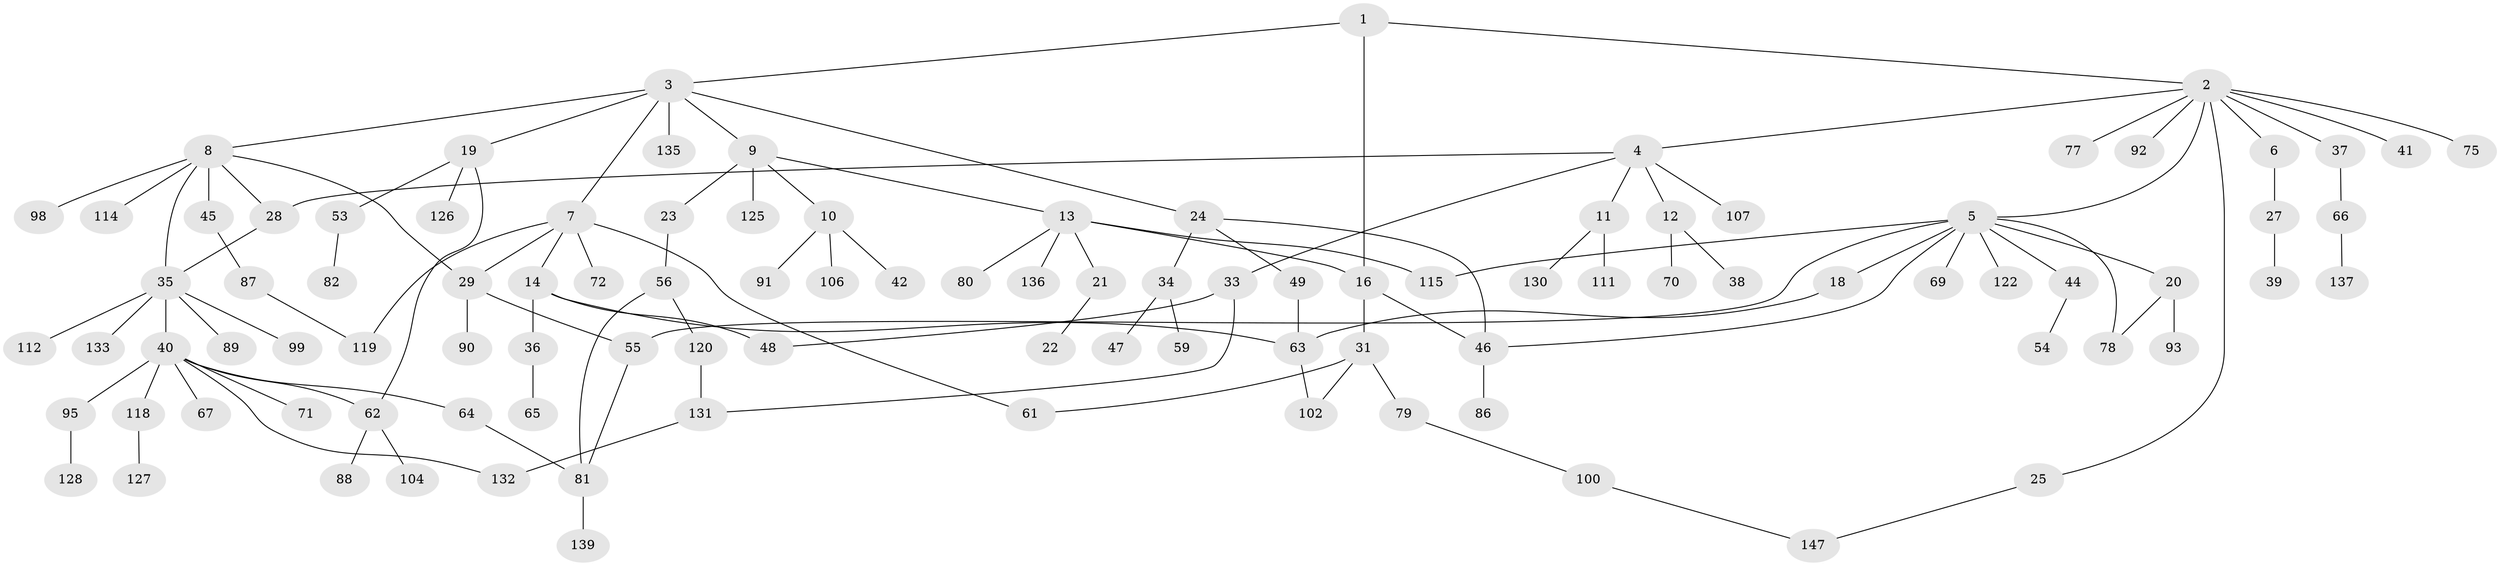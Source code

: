 // original degree distribution, {4: 0.10204081632653061, 9: 0.013605442176870748, 7: 0.02040816326530612, 6: 0.013605442176870748, 2: 0.3129251700680272, 5: 0.013605442176870748, 3: 0.14965986394557823, 1: 0.3741496598639456}
// Generated by graph-tools (version 1.1) at 2025/10/02/27/25 16:10:55]
// undirected, 103 vertices, 123 edges
graph export_dot {
graph [start="1"]
  node [color=gray90,style=filled];
  1 [super="+129"];
  2 [super="+32"];
  3;
  4 [super="+94"];
  5 [super="+15"];
  6;
  7 [super="+110"];
  8 [super="+108"];
  9 [super="+113"];
  10 [super="+52"];
  11 [super="+96"];
  12 [super="+17"];
  13 [super="+30"];
  14 [super="+26"];
  16 [super="+76"];
  18 [super="+140"];
  19 [super="+109"];
  20;
  21 [super="+101"];
  22;
  23 [super="+73"];
  24;
  25;
  27;
  28 [super="+43"];
  29 [super="+74"];
  31 [super="+145"];
  33 [super="+105"];
  34 [super="+50"];
  35 [super="+60"];
  36;
  37 [super="+57"];
  38;
  39;
  40 [super="+58"];
  41;
  42;
  44;
  45 [super="+83"];
  46;
  47;
  48;
  49 [super="+51"];
  53;
  54 [super="+68"];
  55 [super="+116"];
  56 [super="+84"];
  59 [super="+134"];
  61;
  62 [super="+97"];
  63;
  64;
  65 [super="+85"];
  66;
  67;
  69;
  70;
  71;
  72 [super="+121"];
  75;
  77;
  78 [super="+103"];
  79;
  80;
  81 [super="+124"];
  82 [super="+138"];
  86 [super="+144"];
  87 [super="+142"];
  88;
  89;
  90;
  91 [super="+141"];
  92;
  93;
  95;
  98 [super="+143"];
  99;
  100 [super="+123"];
  102 [super="+117"];
  104;
  106;
  107;
  111;
  112;
  114;
  115;
  118;
  119;
  120;
  122;
  125;
  126;
  127;
  128 [super="+146"];
  130;
  131;
  132;
  133;
  135;
  136;
  137;
  139;
  147;
  1 -- 2;
  1 -- 3;
  1 -- 16;
  2 -- 4;
  2 -- 5;
  2 -- 6;
  2 -- 25;
  2 -- 37;
  2 -- 41;
  2 -- 92;
  2 -- 75;
  2 -- 77;
  3 -- 7;
  3 -- 8;
  3 -- 9;
  3 -- 19;
  3 -- 24;
  3 -- 135;
  4 -- 11;
  4 -- 12;
  4 -- 28;
  4 -- 33;
  4 -- 107;
  5 -- 18;
  5 -- 20;
  5 -- 44;
  5 -- 55;
  5 -- 69;
  5 -- 78;
  5 -- 122;
  5 -- 115;
  5 -- 46;
  6 -- 27;
  7 -- 14;
  7 -- 61;
  7 -- 72;
  7 -- 119;
  7 -- 29;
  8 -- 29;
  8 -- 45;
  8 -- 98;
  8 -- 114;
  8 -- 28;
  8 -- 35;
  9 -- 10;
  9 -- 13;
  9 -- 23;
  9 -- 125;
  10 -- 42;
  10 -- 91;
  10 -- 106;
  11 -- 111;
  11 -- 130;
  12 -- 38;
  12 -- 70;
  13 -- 21;
  13 -- 136;
  13 -- 80;
  13 -- 115;
  13 -- 16;
  14 -- 48;
  14 -- 36;
  14 -- 63;
  16 -- 31;
  16 -- 46;
  18 -- 63;
  19 -- 53;
  19 -- 126;
  19 -- 62;
  20 -- 93;
  20 -- 78;
  21 -- 22;
  23 -- 56;
  24 -- 34;
  24 -- 49;
  24 -- 46;
  25 -- 147;
  27 -- 39;
  28 -- 35;
  29 -- 90;
  29 -- 55;
  31 -- 79;
  31 -- 61;
  31 -- 102;
  33 -- 48;
  33 -- 131;
  34 -- 47;
  34 -- 59;
  35 -- 40;
  35 -- 112;
  35 -- 133;
  35 -- 89;
  35 -- 99;
  36 -- 65;
  37 -- 66;
  40 -- 62;
  40 -- 64;
  40 -- 71;
  40 -- 95;
  40 -- 118;
  40 -- 67;
  40 -- 132;
  44 -- 54;
  45 -- 87;
  46 -- 86;
  49 -- 63;
  53 -- 82;
  55 -- 81;
  56 -- 81;
  56 -- 120;
  62 -- 88;
  62 -- 104;
  63 -- 102;
  64 -- 81;
  66 -- 137;
  79 -- 100;
  81 -- 139;
  87 -- 119;
  95 -- 128;
  100 -- 147;
  118 -- 127;
  120 -- 131;
  131 -- 132;
}
